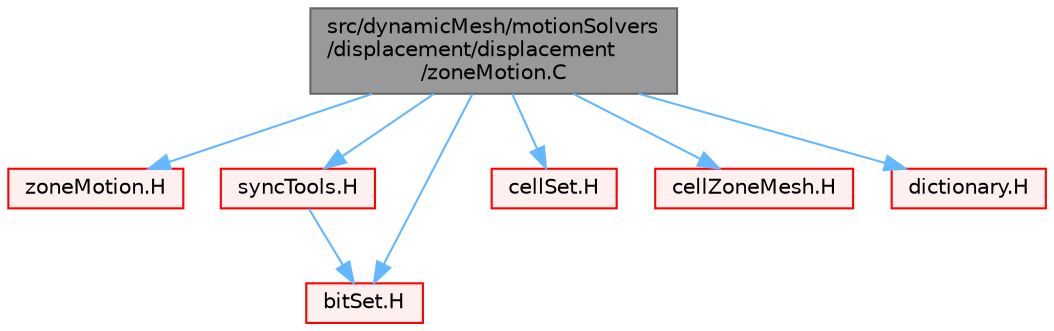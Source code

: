 digraph "src/dynamicMesh/motionSolvers/displacement/displacement/zoneMotion.C"
{
 // LATEX_PDF_SIZE
  bgcolor="transparent";
  edge [fontname=Helvetica,fontsize=10,labelfontname=Helvetica,labelfontsize=10];
  node [fontname=Helvetica,fontsize=10,shape=box,height=0.2,width=0.4];
  Node1 [id="Node000001",label="src/dynamicMesh/motionSolvers\l/displacement/displacement\l/zoneMotion.C",height=0.2,width=0.4,color="gray40", fillcolor="grey60", style="filled", fontcolor="black",tooltip=" "];
  Node1 -> Node2 [id="edge1_Node000001_Node000002",color="steelblue1",style="solid",tooltip=" "];
  Node2 [id="Node000002",label="zoneMotion.H",height=0.2,width=0.4,color="red", fillcolor="#FFF0F0", style="filled",URL="$zoneMotion_8H.html",tooltip=" "];
  Node1 -> Node102 [id="edge2_Node000001_Node000102",color="steelblue1",style="solid",tooltip=" "];
  Node102 [id="Node000102",label="syncTools.H",height=0.2,width=0.4,color="red", fillcolor="#FFF0F0", style="filled",URL="$syncTools_8H.html",tooltip=" "];
  Node102 -> Node139 [id="edge3_Node000102_Node000139",color="steelblue1",style="solid",tooltip=" "];
  Node139 [id="Node000139",label="bitSet.H",height=0.2,width=0.4,color="red", fillcolor="#FFF0F0", style="filled",URL="$bitSet_8H.html",tooltip=" "];
  Node1 -> Node139 [id="edge4_Node000001_Node000139",color="steelblue1",style="solid",tooltip=" "];
  Node1 -> Node295 [id="edge5_Node000001_Node000295",color="steelblue1",style="solid",tooltip=" "];
  Node295 [id="Node000295",label="cellSet.H",height=0.2,width=0.4,color="red", fillcolor="#FFF0F0", style="filled",URL="$cellSet_8H.html",tooltip=" "];
  Node1 -> Node280 [id="edge6_Node000001_Node000280",color="steelblue1",style="solid",tooltip=" "];
  Node280 [id="Node000280",label="cellZoneMesh.H",height=0.2,width=0.4,color="red", fillcolor="#FFF0F0", style="filled",URL="$cellZoneMesh_8H.html",tooltip="Foam::cellZoneMesh."];
  Node1 -> Node297 [id="edge7_Node000001_Node000297",color="steelblue1",style="solid",tooltip=" "];
  Node297 [id="Node000297",label="dictionary.H",height=0.2,width=0.4,color="red", fillcolor="#FFF0F0", style="filled",URL="$dictionary_8H.html",tooltip=" "];
}
